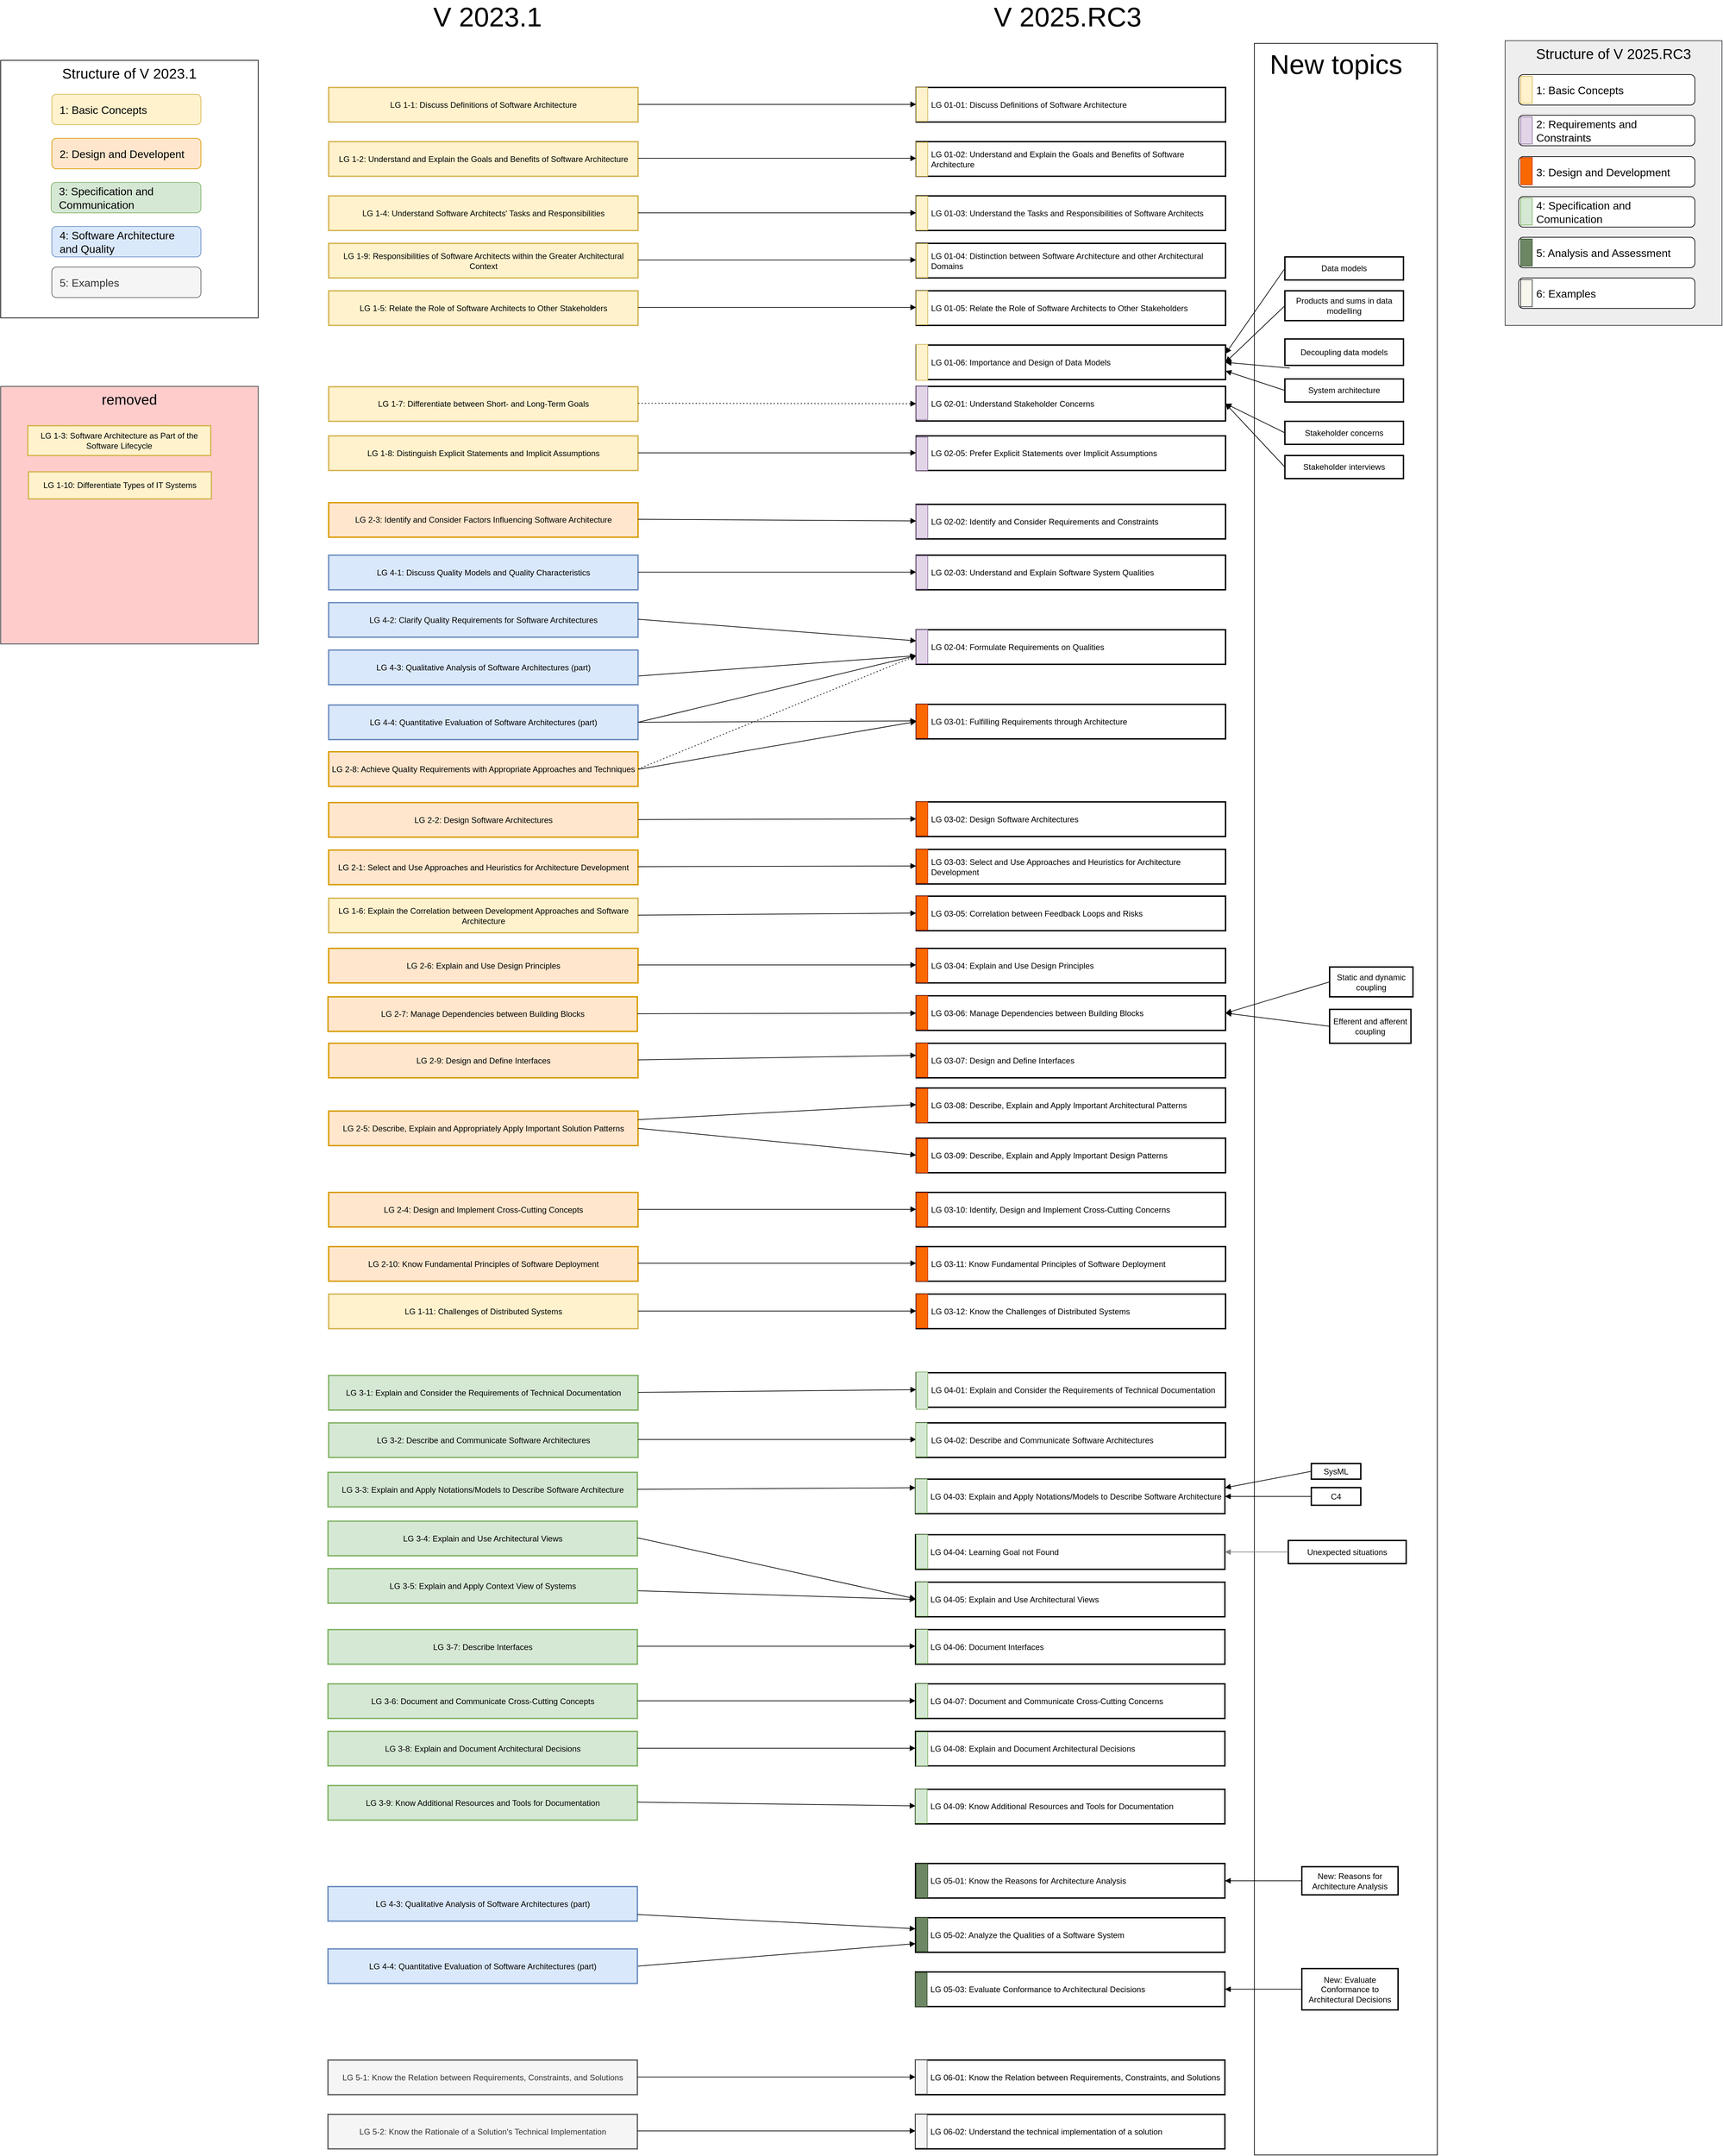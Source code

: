 <mxfile version="24.7.17">
  <diagram name="Seite-1" id="O8GddWhcbF4NDvKM5EmY">
    <mxGraphModel dx="1665" dy="848" grid="1" gridSize="10" guides="1" tooltips="1" connect="1" arrows="1" fold="1" page="1" pageScale="1" pageWidth="827" pageHeight="1169" math="0" shadow="0">
      <root>
        <mxCell id="0" />
        <mxCell id="1" parent="0" />
        <mxCell id="wD6HdIPCGLci8Dcnv06h-11" value="" style="whiteSpace=wrap;html=1;align=center;horizontal=1;verticalAlign=top;fontSize=21;movable=1;resizable=1;rotatable=1;deletable=1;editable=1;locked=0;connectable=1;" parent="1" vertex="1">
          <mxGeometry x="1410" y="95" width="270" height="3115" as="geometry" />
        </mxCell>
        <mxCell id="wD6HdIPCGLci8Dcnv06h-2" value="Structure of V 2023.1" style="whiteSpace=wrap;html=1;aspect=fixed;align=center;horizontal=1;verticalAlign=top;fontSize=21;" parent="1" vertex="1">
          <mxGeometry x="-440" y="120" width="380" height="380" as="geometry" />
        </mxCell>
        <mxCell id="wD6HdIPCGLci8Dcnv06h-1" value="removed" style="whiteSpace=wrap;html=1;aspect=fixed;align=center;horizontal=1;verticalAlign=top;fontSize=21;fillColor=#ffcccc;strokeColor=#36393d;movable=1;resizable=1;rotatable=1;deletable=1;editable=1;locked=0;connectable=1;" parent="1" vertex="1">
          <mxGeometry x="-440" y="601" width="380" height="380" as="geometry" />
        </mxCell>
        <mxCell id="lPej12Bno3lJLsPGT7YB-138" value="LG 1-1: Discuss Definitions of Software Architecture" style="whiteSpace=wrap;strokeWidth=2;fillColor=#fff2cc;strokeColor=#d6b656;" parent="1" vertex="1">
          <mxGeometry x="44" y="160" width="456.5" height="51" as="geometry" />
        </mxCell>
        <mxCell id="lPej12Bno3lJLsPGT7YB-139" value="LG 1-2: Understand and Explain the Goals and Benefits of Software Architecture" style="whiteSpace=wrap;strokeWidth=2;fillColor=#fff2cc;strokeColor=#d6b656;" parent="1" vertex="1">
          <mxGeometry x="44" y="240" width="456.5" height="51" as="geometry" />
        </mxCell>
        <mxCell id="lPej12Bno3lJLsPGT7YB-140" value="LG 1-4: Understand Software Architects&#39; Tasks and Responsibilities" style="whiteSpace=wrap;strokeWidth=2;fillColor=#fff2cc;strokeColor=#d6b656;" parent="1" vertex="1">
          <mxGeometry x="44" y="320" width="456.5" height="51" as="geometry" />
        </mxCell>
        <mxCell id="lPej12Bno3lJLsPGT7YB-141" value="LG 1-5: Relate the Role of Software Architects to Other Stakeholders" style="whiteSpace=wrap;strokeWidth=2;fillColor=#fff2cc;strokeColor=#d6b656;" parent="1" vertex="1">
          <mxGeometry x="44" y="460" width="456.5" height="51" as="geometry" />
        </mxCell>
        <mxCell id="lPej12Bno3lJLsPGT7YB-142" value="LG 1-6: Explain the Correlation between Development Approaches and Software Architecture" style="whiteSpace=wrap;strokeWidth=2;fillColor=#fff2cc;strokeColor=#d6b656;" parent="1" vertex="1">
          <mxGeometry x="44" y="1356" width="456.5" height="51" as="geometry" />
        </mxCell>
        <mxCell id="lPej12Bno3lJLsPGT7YB-143" value="LG 1-7: Differentiate between Short- and Long-Term Goals" style="whiteSpace=wrap;strokeWidth=2;fillColor=#fff2cc;strokeColor=#d6b656;" parent="1" vertex="1">
          <mxGeometry x="44" y="601.5" width="456.5" height="51" as="geometry" />
        </mxCell>
        <mxCell id="lPej12Bno3lJLsPGT7YB-144" value="LG 1-8: Distinguish Explicit Statements and Implicit Assumptions" style="whiteSpace=wrap;strokeWidth=2;fillColor=#fff2cc;strokeColor=#d6b656;" parent="1" vertex="1">
          <mxGeometry x="44" y="674" width="456.5" height="51" as="geometry" />
        </mxCell>
        <mxCell id="lPej12Bno3lJLsPGT7YB-145" value="LG 1-9: Responsibilities of Software Architects within the Greater Architectural Context" style="whiteSpace=wrap;strokeWidth=2;fillColor=#fff2cc;strokeColor=#d6b656;" parent="1" vertex="1">
          <mxGeometry x="44" y="390" width="456.5" height="51" as="geometry" />
        </mxCell>
        <mxCell id="lPej12Bno3lJLsPGT7YB-146" value="LG 1-11: Challenges of Distributed Systems" style="whiteSpace=wrap;strokeWidth=2;fillColor=#fff2cc;strokeColor=#d6b656;" parent="1" vertex="1">
          <mxGeometry x="44" y="1940" width="456.5" height="51" as="geometry" />
        </mxCell>
        <mxCell id="lPej12Bno3lJLsPGT7YB-147" value="LG 2-1: Select and Use Approaches and Heuristics for Architecture Development" style="whiteSpace=wrap;strokeWidth=2;fillColor=#ffe6cc;strokeColor=#d79b00;" parent="1" vertex="1">
          <mxGeometry x="44" y="1285" width="456.5" height="51" as="geometry" />
        </mxCell>
        <mxCell id="lPej12Bno3lJLsPGT7YB-148" value="LG 2-2: Design Software Architectures" style="whiteSpace=wrap;strokeWidth=2;fillColor=#ffe6cc;strokeColor=#d79b00;" parent="1" vertex="1">
          <mxGeometry x="44" y="1215" width="456.5" height="51" as="geometry" />
        </mxCell>
        <mxCell id="lPej12Bno3lJLsPGT7YB-149" value="LG 2-3: Identify and Consider Factors Influencing Software Architecture" style="whiteSpace=wrap;strokeWidth=2;fillColor=#ffe6cc;strokeColor=#d79b00;" parent="1" vertex="1">
          <mxGeometry x="44" y="772.5" width="456.5" height="51" as="geometry" />
        </mxCell>
        <mxCell id="lPej12Bno3lJLsPGT7YB-150" value="LG 2-4: Design and Implement Cross-Cutting Concepts" style="whiteSpace=wrap;strokeWidth=2;fillColor=#ffe6cc;strokeColor=#d79b00;" parent="1" vertex="1">
          <mxGeometry x="44" y="1790" width="456.5" height="51" as="geometry" />
        </mxCell>
        <mxCell id="lPej12Bno3lJLsPGT7YB-151" value="LG 2-5: Describe, Explain and Appropriately Apply Important Solution Patterns" style="whiteSpace=wrap;strokeWidth=2;fillColor=#ffe6cc;strokeColor=#d79b00;" parent="1" vertex="1">
          <mxGeometry x="44" y="1670" width="456.5" height="51" as="geometry" />
        </mxCell>
        <mxCell id="lPej12Bno3lJLsPGT7YB-152" value="LG 2-6: Explain and Use Design Principles" style="whiteSpace=wrap;strokeWidth=2;fillColor=#ffe6cc;strokeColor=#d79b00;" parent="1" vertex="1">
          <mxGeometry x="44" y="1430" width="456.5" height="51" as="geometry" />
        </mxCell>
        <mxCell id="lPej12Bno3lJLsPGT7YB-153" value="LG 2-7: Manage Dependencies between Building Blocks" style="whiteSpace=wrap;strokeWidth=2;fillColor=#ffe6cc;strokeColor=#d79b00;" parent="1" vertex="1">
          <mxGeometry x="43" y="1501.5" width="456.5" height="51" as="geometry" />
        </mxCell>
        <mxCell id="lPej12Bno3lJLsPGT7YB-154" value="LG 2-9: Design and Define Interfaces" style="whiteSpace=wrap;strokeWidth=2;fillColor=#ffe6cc;strokeColor=#d79b00;" parent="1" vertex="1">
          <mxGeometry x="44" y="1570" width="456.5" height="51" as="geometry" />
        </mxCell>
        <mxCell id="lPej12Bno3lJLsPGT7YB-155" value="LG 2-10: Know Fundamental Principles of Software Deployment" style="whiteSpace=wrap;strokeWidth=2;fillColor=#ffe6cc;strokeColor=#d79b00;" parent="1" vertex="1">
          <mxGeometry x="44" y="1870" width="456.5" height="51" as="geometry" />
        </mxCell>
        <mxCell id="lPej12Bno3lJLsPGT7YB-156" value="LG 3-1: Explain and Consider the Requirements of Technical Documentation" style="whiteSpace=wrap;strokeWidth=2;fillColor=#d5e8d4;strokeColor=#82b366;" parent="1" vertex="1">
          <mxGeometry x="44" y="2060" width="456.5" height="51" as="geometry" />
        </mxCell>
        <mxCell id="lPej12Bno3lJLsPGT7YB-157" value="LG 3-2: Describe and Communicate Software Architectures" style="whiteSpace=wrap;strokeWidth=2;fillColor=#d5e8d4;strokeColor=#82b366;" parent="1" vertex="1">
          <mxGeometry x="44" y="2130" width="456.5" height="51" as="geometry" />
        </mxCell>
        <mxCell id="lPej12Bno3lJLsPGT7YB-158" value="LG 3-3: Explain and Apply Notations/Models to Describe Software Architecture" style="whiteSpace=wrap;strokeWidth=2;fillColor=#d5e8d4;strokeColor=#82b366;" parent="1" vertex="1">
          <mxGeometry x="43" y="2203" width="456.5" height="51" as="geometry" />
        </mxCell>
        <mxCell id="lPej12Bno3lJLsPGT7YB-159" value="LG 3-4: Explain and Use Architectural Views" style="whiteSpace=wrap;strokeWidth=2;fillColor=#d5e8d4;strokeColor=#82b366;" parent="1" vertex="1">
          <mxGeometry x="43" y="2275" width="456.5" height="51" as="geometry" />
        </mxCell>
        <mxCell id="lPej12Bno3lJLsPGT7YB-160" value="LG 3-6: Document and Communicate Cross-Cutting Concepts" style="whiteSpace=wrap;strokeWidth=2;fillColor=#d5e8d4;strokeColor=#82b366;" parent="1" vertex="1">
          <mxGeometry x="43" y="2515" width="456.5" height="51" as="geometry" />
        </mxCell>
        <mxCell id="lPej12Bno3lJLsPGT7YB-161" value="LG 3-7: Describe Interfaces" style="whiteSpace=wrap;strokeWidth=2;fillColor=#d5e8d4;strokeColor=#82b366;" parent="1" vertex="1">
          <mxGeometry x="43" y="2435" width="456.5" height="51" as="geometry" />
        </mxCell>
        <mxCell id="lPej12Bno3lJLsPGT7YB-162" value="LG 3-8: Explain and Document Architectural Decisions" style="whiteSpace=wrap;strokeWidth=2;fillColor=#d5e8d4;strokeColor=#82b366;" parent="1" vertex="1">
          <mxGeometry x="43" y="2585" width="456.5" height="51" as="geometry" />
        </mxCell>
        <mxCell id="lPej12Bno3lJLsPGT7YB-163" value="LG 3-9: Know Additional Resources and Tools for Documentation" style="whiteSpace=wrap;strokeWidth=2;fillColor=#d5e8d4;strokeColor=#82b366;" parent="1" vertex="1">
          <mxGeometry x="43" y="2665" width="456.5" height="51" as="geometry" />
        </mxCell>
        <mxCell id="lPej12Bno3lJLsPGT7YB-164" value="LG 4-1: Discuss Quality Models and Quality Characteristics" style="whiteSpace=wrap;strokeWidth=2;fillColor=#dae8fc;strokeColor=#6c8ebf;" parent="1" vertex="1">
          <mxGeometry x="44" y="850" width="456.5" height="51" as="geometry" />
        </mxCell>
        <mxCell id="lPej12Bno3lJLsPGT7YB-165" value="LG 4-2: Clarify Quality Requirements for Software Architectures" style="whiteSpace=wrap;strokeWidth=2;fillColor=#dae8fc;strokeColor=#6c8ebf;" parent="1" vertex="1">
          <mxGeometry x="44" y="920" width="456.5" height="51" as="geometry" />
        </mxCell>
        <mxCell id="lPej12Bno3lJLsPGT7YB-166" value="LG 4-3: Qualitative Analysis of Software Architectures (part)" style="whiteSpace=wrap;strokeWidth=2;fillColor=#dae8fc;strokeColor=#6c8ebf;" parent="1" vertex="1">
          <mxGeometry x="43" y="2814" width="456.5" height="51" as="geometry" />
        </mxCell>
        <mxCell id="lPej12Bno3lJLsPGT7YB-167" value="LG 4-4: Quantitative Evaluation of Software Architectures (part)" style="whiteSpace=wrap;strokeWidth=2;fillColor=#dae8fc;strokeColor=#6c8ebf;" parent="1" vertex="1">
          <mxGeometry x="44" y="1071" width="456.5" height="51" as="geometry" />
        </mxCell>
        <mxCell id="lPej12Bno3lJLsPGT7YB-168" value="LG 5-1: Know the Relation between Requirements, Constraints, and Solutions" style="whiteSpace=wrap;strokeWidth=2;fillColor=#f5f5f5;fontColor=#333333;strokeColor=#666666;" parent="1" vertex="1">
          <mxGeometry x="43" y="3070" width="456.5" height="51" as="geometry" />
        </mxCell>
        <mxCell id="lPej12Bno3lJLsPGT7YB-169" value="LG 5-2: Know the Rationale of a Solution&#39;s Technical Implementation" style="whiteSpace=wrap;strokeWidth=2;fillColor=#f5f5f5;fontColor=#333333;strokeColor=#666666;" parent="1" vertex="1">
          <mxGeometry x="43" y="3150" width="456.5" height="51" as="geometry" />
        </mxCell>
        <mxCell id="lPej12Bno3lJLsPGT7YB-170" value="LG 01-01: Discuss Definitions of Software Architecture" style="whiteSpace=wrap;strokeWidth=2;align=left;spacingLeft=20;" parent="1" vertex="1">
          <mxGeometry x="911" y="160" width="456.5" height="51" as="geometry" />
        </mxCell>
        <mxCell id="lPej12Bno3lJLsPGT7YB-171" value="LG 01-02: Understand and Explain the Goals and Benefits of Software Architecture" style="whiteSpace=wrap;strokeWidth=2;align=left;spacingLeft=20;" parent="1" vertex="1">
          <mxGeometry x="911" y="240" width="456.5" height="51" as="geometry" />
        </mxCell>
        <mxCell id="lPej12Bno3lJLsPGT7YB-172" value="LG 01-03: Understand the Tasks and Responsibilities of Software Architects" style="whiteSpace=wrap;strokeWidth=2;align=left;spacingLeft=20;" parent="1" vertex="1">
          <mxGeometry x="911" y="320" width="456.5" height="51" as="geometry" />
        </mxCell>
        <mxCell id="lPej12Bno3lJLsPGT7YB-173" value="LG 01-04: Distinction between Software Architecture and other Architectural Domains" style="whiteSpace=wrap;strokeWidth=2;align=left;spacingLeft=20;" parent="1" vertex="1">
          <mxGeometry x="911" y="390" width="456.5" height="51" as="geometry" />
        </mxCell>
        <mxCell id="lPej12Bno3lJLsPGT7YB-174" value="LG 01-05: Relate the Role of Software Architects to Other Stakeholders" style="whiteSpace=wrap;strokeWidth=2;align=left;spacingLeft=20;" parent="1" vertex="1">
          <mxGeometry x="911" y="460" width="456.5" height="51" as="geometry" />
        </mxCell>
        <mxCell id="lPej12Bno3lJLsPGT7YB-175" value="LG 01-06: Importance and Design of Data Models" style="whiteSpace=wrap;strokeWidth=2;align=left;spacingLeft=20;" parent="1" vertex="1">
          <mxGeometry x="911" y="540" width="456.5" height="51" as="geometry" />
        </mxCell>
        <mxCell id="lPej12Bno3lJLsPGT7YB-176" value="LG 02-01: Understand Stakeholder Concerns" style="whiteSpace=wrap;strokeWidth=2;align=left;spacingLeft=20;" parent="1" vertex="1">
          <mxGeometry x="911" y="601" width="456.5" height="51" as="geometry" />
        </mxCell>
        <mxCell id="lPej12Bno3lJLsPGT7YB-177" value="LG 02-02: Identify and Consider Requirements and Constraints" style="whiteSpace=wrap;strokeWidth=2;align=left;spacingLeft=20;" parent="1" vertex="1">
          <mxGeometry x="911" y="775" width="456.5" height="51" as="geometry" />
        </mxCell>
        <mxCell id="lPej12Bno3lJLsPGT7YB-178" value="LG 02-03: Understand and Explain Software System Qualities" style="whiteSpace=wrap;strokeWidth=2;align=left;spacingLeft=20;" parent="1" vertex="1">
          <mxGeometry x="911" y="850" width="456.5" height="51" as="geometry" />
        </mxCell>
        <mxCell id="lPej12Bno3lJLsPGT7YB-179" value="LG 02-04: Formulate Requirements on Qualities" style="whiteSpace=wrap;strokeWidth=2;align=left;spacingLeft=20;" parent="1" vertex="1">
          <mxGeometry x="911" y="960" width="456.5" height="51" as="geometry" />
        </mxCell>
        <mxCell id="lPej12Bno3lJLsPGT7YB-180" value="LG 02-05: Prefer Explicit Statements over Implicit Assumptions" style="whiteSpace=wrap;strokeWidth=2;align=left;spacingLeft=20;" parent="1" vertex="1">
          <mxGeometry x="911" y="674" width="456.5" height="51" as="geometry" />
        </mxCell>
        <mxCell id="lPej12Bno3lJLsPGT7YB-181" value="LG 03-01: Fulfilling Requirements through Architecture" style="whiteSpace=wrap;strokeWidth=2;align=left;spacingLeft=20;" parent="1" vertex="1">
          <mxGeometry x="911" y="1070" width="456.5" height="51" as="geometry" />
        </mxCell>
        <mxCell id="lPej12Bno3lJLsPGT7YB-182" value="LG 03-02: Design Software Architectures" style="whiteSpace=wrap;strokeWidth=2;align=left;spacingLeft=20;" parent="1" vertex="1">
          <mxGeometry x="911" y="1214" width="456.5" height="51" as="geometry" />
        </mxCell>
        <mxCell id="lPej12Bno3lJLsPGT7YB-183" value="LG 03-03: Select and Use Approaches and Heuristics for Architecture Development" style="whiteSpace=wrap;strokeWidth=2;align=left;spacingLeft=20;" parent="1" vertex="1">
          <mxGeometry x="911" y="1284" width="456.5" height="51" as="geometry" />
        </mxCell>
        <mxCell id="lPej12Bno3lJLsPGT7YB-184" value="LG 03-04: Explain and Use Design Principles" style="whiteSpace=wrap;strokeWidth=2;align=left;spacingLeft=20;" parent="1" vertex="1">
          <mxGeometry x="911" y="1430" width="456.5" height="51" as="geometry" />
        </mxCell>
        <mxCell id="lPej12Bno3lJLsPGT7YB-185" value="LG 03-05: Correlation between Feedback Loops and Risks" style="whiteSpace=wrap;strokeWidth=2;align=left;spacingLeft=20;" parent="1" vertex="1">
          <mxGeometry x="911" y="1353" width="456.5" height="51" as="geometry" />
        </mxCell>
        <mxCell id="lPej12Bno3lJLsPGT7YB-186" value="LG 03-06: Manage Dependencies between Building Blocks" style="whiteSpace=wrap;strokeWidth=2;align=left;spacingLeft=20;" parent="1" vertex="1">
          <mxGeometry x="911" y="1500" width="456.5" height="51" as="geometry" />
        </mxCell>
        <mxCell id="lPej12Bno3lJLsPGT7YB-187" value="LG 03-07: Design and Define Interfaces" style="whiteSpace=wrap;strokeWidth=2;align=left;spacingLeft=20;" parent="1" vertex="1">
          <mxGeometry x="911" y="1570" width="456.5" height="51" as="geometry" />
        </mxCell>
        <mxCell id="lPej12Bno3lJLsPGT7YB-188" value="LG 03-08: Describe, Explain and Apply Important Architectural Patterns" style="whiteSpace=wrap;strokeWidth=2;align=left;spacingLeft=20;" parent="1" vertex="1">
          <mxGeometry x="911" y="1636" width="456.5" height="51" as="geometry" />
        </mxCell>
        <mxCell id="lPej12Bno3lJLsPGT7YB-189" value="LG 03-09: Describe, Explain and Apply Important Design Patterns" style="whiteSpace=wrap;strokeWidth=2;align=left;spacingLeft=20;" parent="1" vertex="1">
          <mxGeometry x="911" y="1710" width="456.5" height="51" as="geometry" />
        </mxCell>
        <mxCell id="lPej12Bno3lJLsPGT7YB-190" value="LG 03-10: Identify, Design and Implement Cross-Cutting Concerns" style="whiteSpace=wrap;strokeWidth=2;align=left;spacingLeft=20;" parent="1" vertex="1">
          <mxGeometry x="911" y="1790" width="456.5" height="51" as="geometry" />
        </mxCell>
        <mxCell id="lPej12Bno3lJLsPGT7YB-191" value="LG 03-11: Know Fundamental Principles of Software Deployment" style="whiteSpace=wrap;strokeWidth=2;align=left;spacingLeft=20;" parent="1" vertex="1">
          <mxGeometry x="911" y="1870" width="456.5" height="51" as="geometry" />
        </mxCell>
        <mxCell id="lPej12Bno3lJLsPGT7YB-192" value="LG 03-12: Know the Challenges of Distributed Systems" style="whiteSpace=wrap;strokeWidth=2;align=left;spacingLeft=20;" parent="1" vertex="1">
          <mxGeometry x="911" y="1940" width="456.5" height="51" as="geometry" />
        </mxCell>
        <mxCell id="lPej12Bno3lJLsPGT7YB-193" value="LG 04-01: Explain and Consider the Requirements of Technical Documentation" style="whiteSpace=wrap;strokeWidth=2;align=left;spacingLeft=20;" parent="1" vertex="1">
          <mxGeometry x="911" y="2056" width="456.5" height="51" as="geometry" />
        </mxCell>
        <mxCell id="lPej12Bno3lJLsPGT7YB-194" value="LG 04-02: Describe and Communicate Software Architectures" style="whiteSpace=wrap;strokeWidth=2;align=left;spacingLeft=20;" parent="1" vertex="1">
          <mxGeometry x="911" y="2130" width="456.5" height="51" as="geometry" />
        </mxCell>
        <mxCell id="lPej12Bno3lJLsPGT7YB-195" value="LG 04-03: Explain and Apply Notations/Models to Describe Software Architecture" style="whiteSpace=wrap;strokeWidth=2;align=left;spacingLeft=20;" parent="1" vertex="1">
          <mxGeometry x="910" y="2213" width="456.5" height="51" as="geometry" />
        </mxCell>
        <mxCell id="lPej12Bno3lJLsPGT7YB-196" value="LG 04-04: Learning Goal not Found" style="whiteSpace=wrap;strokeWidth=2;align=left;spacingLeft=20;" parent="1" vertex="1">
          <mxGeometry x="910" y="2295" width="456.5" height="51" as="geometry" />
        </mxCell>
        <mxCell id="lPej12Bno3lJLsPGT7YB-197" value="LG 04-05: Explain and Use Architectural Views" style="whiteSpace=wrap;strokeWidth=2;align=left;spacingLeft=20;" parent="1" vertex="1">
          <mxGeometry x="910" y="2365" width="456.5" height="51" as="geometry" />
        </mxCell>
        <mxCell id="lPej12Bno3lJLsPGT7YB-198" value="LG 04-06: Document Interfaces" style="whiteSpace=wrap;strokeWidth=2;align=left;spacingLeft=20;" parent="1" vertex="1">
          <mxGeometry x="910" y="2435" width="456.5" height="51" as="geometry" />
        </mxCell>
        <mxCell id="lPej12Bno3lJLsPGT7YB-199" value="LG 04-07: Document and Communicate Cross-Cutting Concerns" style="whiteSpace=wrap;strokeWidth=2;align=left;spacingLeft=20;" parent="1" vertex="1">
          <mxGeometry x="910" y="2515" width="456.5" height="51" as="geometry" />
        </mxCell>
        <mxCell id="lPej12Bno3lJLsPGT7YB-200" value="LG 04-08: Explain and Document Architectural Decisions" style="whiteSpace=wrap;strokeWidth=2;align=left;spacingLeft=20;" parent="1" vertex="1">
          <mxGeometry x="910" y="2585" width="456.5" height="51" as="geometry" />
        </mxCell>
        <mxCell id="lPej12Bno3lJLsPGT7YB-201" value="LG 04-09: Know Additional Resources and Tools for Documentation" style="whiteSpace=wrap;strokeWidth=2;align=left;spacingLeft=20;" parent="1" vertex="1">
          <mxGeometry x="910" y="2670.5" width="456.5" height="51" as="geometry" />
        </mxCell>
        <mxCell id="lPej12Bno3lJLsPGT7YB-203" value="LG 05-02: Analyze the Qualities of a Software System" style="whiteSpace=wrap;strokeWidth=2;align=left;spacingLeft=20;" parent="1" vertex="1">
          <mxGeometry x="910" y="2860" width="456.5" height="51" as="geometry" />
        </mxCell>
        <mxCell id="lPej12Bno3lJLsPGT7YB-205" value="LG 06-01: Know the Relation between Requirements, Constraints, and Solutions" style="whiteSpace=wrap;strokeWidth=2;align=left;spacingLeft=20;" parent="1" vertex="1">
          <mxGeometry x="910" y="3070" width="456.5" height="51" as="geometry" />
        </mxCell>
        <mxCell id="lPej12Bno3lJLsPGT7YB-206" value="LG 06-02: Understand the technical implementation of a solution" style="whiteSpace=wrap;strokeWidth=2;align=left;spacingLeft=20;" parent="1" vertex="1">
          <mxGeometry x="910" y="3150" width="456.5" height="51" as="geometry" />
        </mxCell>
        <mxCell id="lPej12Bno3lJLsPGT7YB-207" value="Data models" style="whiteSpace=wrap;strokeWidth=2;" parent="1" vertex="1">
          <mxGeometry x="1455" y="410" width="175" height="34" as="geometry" />
        </mxCell>
        <mxCell id="lPej12Bno3lJLsPGT7YB-208" value="Products and sums in data modelling" style="whiteSpace=wrap;strokeWidth=2;" parent="1" vertex="1">
          <mxGeometry x="1455" y="460" width="175" height="44" as="geometry" />
        </mxCell>
        <mxCell id="lPej12Bno3lJLsPGT7YB-209" value="Decoupling data models" style="whiteSpace=wrap;strokeWidth=2;" parent="1" vertex="1">
          <mxGeometry x="1455" y="531" width="175" height="39" as="geometry" />
        </mxCell>
        <mxCell id="lPej12Bno3lJLsPGT7YB-210" value="System architecture" style="whiteSpace=wrap;strokeWidth=2;" parent="1" vertex="1">
          <mxGeometry x="1455" y="590" width="175" height="34" as="geometry" />
        </mxCell>
        <mxCell id="lPej12Bno3lJLsPGT7YB-211" value="Stakeholder concerns" style="whiteSpace=wrap;strokeWidth=2;" parent="1" vertex="1">
          <mxGeometry x="1455" y="652.5" width="175" height="34" as="geometry" />
        </mxCell>
        <mxCell id="lPej12Bno3lJLsPGT7YB-212" value="Stakeholder interviews" style="whiteSpace=wrap;strokeWidth=2;" parent="1" vertex="1">
          <mxGeometry x="1455" y="703" width="175" height="34" as="geometry" />
        </mxCell>
        <mxCell id="lPej12Bno3lJLsPGT7YB-213" value="Static and dynamic coupling" style="whiteSpace=wrap;strokeWidth=2;" parent="1" vertex="1">
          <mxGeometry x="1521" y="1457.5" width="123" height="44" as="geometry" />
        </mxCell>
        <mxCell id="lPej12Bno3lJLsPGT7YB-214" value="Efferent and afferent coupling" style="whiteSpace=wrap;strokeWidth=2;" parent="1" vertex="1">
          <mxGeometry x="1521" y="1520" width="120" height="50" as="geometry" />
        </mxCell>
        <mxCell id="lPej12Bno3lJLsPGT7YB-216" value="SysML" style="whiteSpace=wrap;strokeWidth=2;" parent="1" vertex="1">
          <mxGeometry x="1494" y="2190" width="73" height="23" as="geometry" />
        </mxCell>
        <mxCell id="lPej12Bno3lJLsPGT7YB-217" value="C4" style="whiteSpace=wrap;strokeWidth=2;" parent="1" vertex="1">
          <mxGeometry x="1494" y="2225.5" width="73" height="26" as="geometry" />
        </mxCell>
        <mxCell id="lPej12Bno3lJLsPGT7YB-218" value="Unexpected situations" style="whiteSpace=wrap;strokeWidth=2;" parent="1" vertex="1">
          <mxGeometry x="1460" y="2303.5" width="174" height="34" as="geometry" />
        </mxCell>
        <mxCell id="lPej12Bno3lJLsPGT7YB-221" value="LG 1-3: Software Architecture as Part of the Software Lifecycle" style="whiteSpace=wrap;strokeWidth=2;fillColor=#fff2cc;strokeColor=#d6b656;" parent="1" vertex="1">
          <mxGeometry x="-400" y="659" width="270" height="44" as="geometry" />
        </mxCell>
        <mxCell id="lPej12Bno3lJLsPGT7YB-225" value="" style="curved=1;startArrow=none;endArrow=block;exitX=1;exitY=0.49;entryX=0;entryY=0.49;rounded=0;" parent="1" source="lPej12Bno3lJLsPGT7YB-138" target="lPej12Bno3lJLsPGT7YB-170" edge="1">
          <mxGeometry relative="1" as="geometry">
            <Array as="points" />
          </mxGeometry>
        </mxCell>
        <mxCell id="lPej12Bno3lJLsPGT7YB-226" value="" style="curved=1;startArrow=none;endArrow=block;exitX=1;exitY=0.48;entryX=0;entryY=0.48;rounded=0;" parent="1" source="lPej12Bno3lJLsPGT7YB-139" target="lPej12Bno3lJLsPGT7YB-171" edge="1">
          <mxGeometry relative="1" as="geometry">
            <Array as="points" />
          </mxGeometry>
        </mxCell>
        <mxCell id="lPej12Bno3lJLsPGT7YB-227" value="" style="curved=1;startArrow=none;endArrow=block;exitX=1;exitY=0.49;entryX=0;entryY=0.49;rounded=0;" parent="1" source="lPej12Bno3lJLsPGT7YB-140" target="lPej12Bno3lJLsPGT7YB-172" edge="1">
          <mxGeometry relative="1" as="geometry">
            <Array as="points" />
          </mxGeometry>
        </mxCell>
        <mxCell id="lPej12Bno3lJLsPGT7YB-228" value="" style="curved=1;startArrow=none;endArrow=block;exitX=1;exitY=0.48;entryX=0;entryY=0.48;rounded=0;" parent="1" source="lPej12Bno3lJLsPGT7YB-145" target="lPej12Bno3lJLsPGT7YB-173" edge="1">
          <mxGeometry relative="1" as="geometry">
            <Array as="points" />
          </mxGeometry>
        </mxCell>
        <mxCell id="lPej12Bno3lJLsPGT7YB-229" value="" style="curved=1;startArrow=none;endArrow=block;exitX=1;exitY=0.48;entryX=0;entryY=0.48;rounded=0;" parent="1" source="lPej12Bno3lJLsPGT7YB-141" target="lPej12Bno3lJLsPGT7YB-174" edge="1">
          <mxGeometry relative="1" as="geometry">
            <Array as="points" />
          </mxGeometry>
        </mxCell>
        <mxCell id="lPej12Bno3lJLsPGT7YB-230" value="" style="startArrow=none;endArrow=block;exitX=0;exitY=0.5;entryX=1;entryY=0.25;rounded=0;exitDx=0;exitDy=0;entryDx=0;entryDy=0;" parent="1" source="lPej12Bno3lJLsPGT7YB-207" target="lPej12Bno3lJLsPGT7YB-175" edge="1">
          <mxGeometry relative="1" as="geometry" />
        </mxCell>
        <mxCell id="lPej12Bno3lJLsPGT7YB-231" value="" style="startArrow=none;endArrow=block;exitX=0;exitY=0.5;rounded=0;exitDx=0;exitDy=0;entryX=1;entryY=0.5;entryDx=0;entryDy=0;" parent="1" source="lPej12Bno3lJLsPGT7YB-208" target="lPej12Bno3lJLsPGT7YB-175" edge="1">
          <mxGeometry relative="1" as="geometry">
            <mxPoint x="1372" y="574" as="targetPoint" />
          </mxGeometry>
        </mxCell>
        <mxCell id="lPej12Bno3lJLsPGT7YB-232" value="" style="startArrow=none;endArrow=block;rounded=0;entryX=1;entryY=0.5;entryDx=0;entryDy=0;" parent="1" target="lPej12Bno3lJLsPGT7YB-175" edge="1">
          <mxGeometry relative="1" as="geometry">
            <mxPoint x="1462" y="574" as="sourcePoint" />
            <mxPoint x="1372" y="579" as="targetPoint" />
          </mxGeometry>
        </mxCell>
        <mxCell id="lPej12Bno3lJLsPGT7YB-233" value="" style="startArrow=none;endArrow=block;exitX=0;exitY=0.5;entryX=1;entryY=0.75;rounded=0;entryDx=0;entryDy=0;exitDx=0;exitDy=0;" parent="1" source="lPej12Bno3lJLsPGT7YB-210" target="lPej12Bno3lJLsPGT7YB-175" edge="1">
          <mxGeometry relative="1" as="geometry" />
        </mxCell>
        <mxCell id="lPej12Bno3lJLsPGT7YB-234" value="" style="startArrow=none;endArrow=block;entryX=1;entryY=0.5;rounded=0;entryDx=0;entryDy=0;exitX=0;exitY=0.5;exitDx=0;exitDy=0;" parent="1" source="lPej12Bno3lJLsPGT7YB-211" target="lPej12Bno3lJLsPGT7YB-176" edge="1">
          <mxGeometry relative="1" as="geometry">
            <mxPoint x="1450" y="724" as="sourcePoint" />
          </mxGeometry>
        </mxCell>
        <mxCell id="lPej12Bno3lJLsPGT7YB-235" value="" style="curved=1;startArrow=none;endArrow=block;exitX=0;exitY=0.5;entryX=1;entryY=0.5;rounded=0;entryDx=0;entryDy=0;exitDx=0;exitDy=0;" parent="1" source="lPej12Bno3lJLsPGT7YB-212" target="lPej12Bno3lJLsPGT7YB-176" edge="1">
          <mxGeometry relative="1" as="geometry">
            <Array as="points" />
          </mxGeometry>
        </mxCell>
        <mxCell id="lPej12Bno3lJLsPGT7YB-236" value="" style="dashed=1;dashPattern=2 3;startArrow=none;endArrow=block;exitX=1;exitY=0.48;entryX=0;entryY=0.5;rounded=0;entryDx=0;entryDy=0;" parent="1" source="lPej12Bno3lJLsPGT7YB-143" target="lPej12Bno3lJLsPGT7YB-176" edge="1">
          <mxGeometry relative="1" as="geometry" />
        </mxCell>
        <mxCell id="lPej12Bno3lJLsPGT7YB-237" value="" style="curved=1;startArrow=none;endArrow=block;exitX=1;exitY=0.48;entryX=0;entryY=0.48;rounded=0;" parent="1" source="lPej12Bno3lJLsPGT7YB-149" target="lPej12Bno3lJLsPGT7YB-177" edge="1">
          <mxGeometry relative="1" as="geometry">
            <Array as="points" />
          </mxGeometry>
        </mxCell>
        <mxCell id="lPej12Bno3lJLsPGT7YB-238" value="" style="curved=1;startArrow=none;endArrow=block;exitX=1;exitY=0.49;entryX=0;entryY=0.49;rounded=0;" parent="1" source="lPej12Bno3lJLsPGT7YB-164" target="lPej12Bno3lJLsPGT7YB-178" edge="1">
          <mxGeometry relative="1" as="geometry">
            <Array as="points" />
          </mxGeometry>
        </mxCell>
        <mxCell id="lPej12Bno3lJLsPGT7YB-239" value="" style="startArrow=none;endArrow=block;exitX=1;exitY=0.48;entryX=0;entryY=0.32;rounded=0;strokeWidth=1;" parent="1" source="lPej12Bno3lJLsPGT7YB-165" target="lPej12Bno3lJLsPGT7YB-179" edge="1">
          <mxGeometry relative="1" as="geometry" />
        </mxCell>
        <mxCell id="lPej12Bno3lJLsPGT7YB-240" value="" style="startArrow=none;endArrow=block;exitX=1;exitY=0.75;entryX=0;entryY=0.75;rounded=0;exitDx=0;exitDy=0;entryDx=0;entryDy=0;" parent="1" source="kNLLdn3Lz1MCtUCLmeeq-8" target="lPej12Bno3lJLsPGT7YB-179" edge="1">
          <mxGeometry relative="1" as="geometry" />
        </mxCell>
        <mxCell id="lPej12Bno3lJLsPGT7YB-241" value="" style="startArrow=none;endArrow=block;exitX=1;exitY=0.5;entryX=0;entryY=0.75;rounded=0;strokeWidth=1;exitDx=0;exitDy=0;entryDx=0;entryDy=0;" parent="1" source="lPej12Bno3lJLsPGT7YB-167" target="lPej12Bno3lJLsPGT7YB-179" edge="1">
          <mxGeometry relative="1" as="geometry" />
        </mxCell>
        <mxCell id="lPej12Bno3lJLsPGT7YB-242" value="" style="curved=1;startArrow=none;endArrow=block;exitX=1;exitY=0.49;entryX=0;entryY=0.49;rounded=0;" parent="1" source="lPej12Bno3lJLsPGT7YB-144" target="lPej12Bno3lJLsPGT7YB-180" edge="1">
          <mxGeometry relative="1" as="geometry">
            <Array as="points" />
          </mxGeometry>
        </mxCell>
        <mxCell id="lPej12Bno3lJLsPGT7YB-243" value="" style="startArrow=none;endArrow=block;exitX=1;exitY=0.5;entryX=0;entryY=0.48;rounded=0;strokeWidth=1;exitDx=0;exitDy=0;" parent="1" source="lPej12Bno3lJLsPGT7YB-167" target="lPej12Bno3lJLsPGT7YB-181" edge="1">
          <mxGeometry relative="1" as="geometry" />
        </mxCell>
        <mxCell id="lPej12Bno3lJLsPGT7YB-244" value="" style="curved=1;startArrow=none;endArrow=block;exitX=1;exitY=0.49;entryX=0;entryY=0.49;rounded=0;" parent="1" source="lPej12Bno3lJLsPGT7YB-148" target="lPej12Bno3lJLsPGT7YB-182" edge="1">
          <mxGeometry relative="1" as="geometry">
            <Array as="points" />
          </mxGeometry>
        </mxCell>
        <mxCell id="lPej12Bno3lJLsPGT7YB-245" value="" style="curved=1;startArrow=none;endArrow=block;exitX=1;exitY=0.48;entryX=0;entryY=0.48;rounded=0;" parent="1" source="lPej12Bno3lJLsPGT7YB-147" target="lPej12Bno3lJLsPGT7YB-183" edge="1">
          <mxGeometry relative="1" as="geometry">
            <Array as="points" />
          </mxGeometry>
        </mxCell>
        <mxCell id="lPej12Bno3lJLsPGT7YB-246" value="" style="curved=1;startArrow=none;endArrow=block;exitX=1;exitY=0.48;entryX=0;entryY=0.48;rounded=0;" parent="1" source="lPej12Bno3lJLsPGT7YB-152" target="lPej12Bno3lJLsPGT7YB-184" edge="1">
          <mxGeometry relative="1" as="geometry">
            <Array as="points" />
          </mxGeometry>
        </mxCell>
        <mxCell id="lPej12Bno3lJLsPGT7YB-247" value="" style="curved=1;startArrow=none;endArrow=block;exitX=1;exitY=0.49;entryX=0;entryY=0.49;rounded=0;" parent="1" source="lPej12Bno3lJLsPGT7YB-142" target="lPej12Bno3lJLsPGT7YB-185" edge="1">
          <mxGeometry relative="1" as="geometry">
            <Array as="points" />
          </mxGeometry>
        </mxCell>
        <mxCell id="lPej12Bno3lJLsPGT7YB-248" value="" style="startArrow=none;endArrow=block;exitX=1;exitY=0.49;entryX=0;entryY=0.5;rounded=0;entryDx=0;entryDy=0;" parent="1" source="lPej12Bno3lJLsPGT7YB-153" target="lPej12Bno3lJLsPGT7YB-186" edge="1">
          <mxGeometry relative="1" as="geometry" />
        </mxCell>
        <mxCell id="lPej12Bno3lJLsPGT7YB-249" value="" style="curved=1;startArrow=none;endArrow=block;exitX=0;exitY=0.5;entryX=1;entryY=0.5;rounded=0;entryDx=0;entryDy=0;exitDx=0;exitDy=0;" parent="1" source="lPej12Bno3lJLsPGT7YB-213" target="lPej12Bno3lJLsPGT7YB-186" edge="1">
          <mxGeometry relative="1" as="geometry">
            <Array as="points" />
          </mxGeometry>
        </mxCell>
        <mxCell id="lPej12Bno3lJLsPGT7YB-250" value="" style="startArrow=none;endArrow=block;exitX=0;exitY=0.5;entryX=1;entryY=0.5;rounded=0;exitDx=0;exitDy=0;entryDx=0;entryDy=0;" parent="1" source="lPej12Bno3lJLsPGT7YB-214" target="lPej12Bno3lJLsPGT7YB-186" edge="1">
          <mxGeometry relative="1" as="geometry" />
        </mxCell>
        <mxCell id="lPej12Bno3lJLsPGT7YB-251" value="" style="startArrow=none;endArrow=block;exitX=1;exitY=0.48;entryX=0;entryY=0.35;rounded=0;" parent="1" source="lPej12Bno3lJLsPGT7YB-154" target="lPej12Bno3lJLsPGT7YB-187" edge="1">
          <mxGeometry relative="1" as="geometry" />
        </mxCell>
        <mxCell id="lPej12Bno3lJLsPGT7YB-253" value="" style="startArrow=none;endArrow=block;exitX=1;exitY=0.25;entryX=0;entryY=0.48;rounded=0;" parent="1" source="lPej12Bno3lJLsPGT7YB-151" target="lPej12Bno3lJLsPGT7YB-188" edge="1">
          <mxGeometry relative="1" as="geometry" />
        </mxCell>
        <mxCell id="lPej12Bno3lJLsPGT7YB-254" value="" style="startArrow=none;endArrow=block;exitX=1;exitY=0.5;entryX=0;entryY=0.49;rounded=0;exitDx=0;exitDy=0;" parent="1" source="lPej12Bno3lJLsPGT7YB-151" target="lPej12Bno3lJLsPGT7YB-189" edge="1">
          <mxGeometry relative="1" as="geometry" />
        </mxCell>
        <mxCell id="lPej12Bno3lJLsPGT7YB-255" value="" style="curved=1;startArrow=none;endArrow=block;exitX=1;exitY=0.49;entryX=0;entryY=0.49;rounded=0;" parent="1" source="lPej12Bno3lJLsPGT7YB-150" target="lPej12Bno3lJLsPGT7YB-190" edge="1">
          <mxGeometry relative="1" as="geometry">
            <Array as="points" />
          </mxGeometry>
        </mxCell>
        <mxCell id="lPej12Bno3lJLsPGT7YB-256" value="" style="curved=1;startArrow=none;endArrow=block;exitX=1;exitY=0.48;entryX=0;entryY=0.48;rounded=0;" parent="1" source="lPej12Bno3lJLsPGT7YB-155" target="lPej12Bno3lJLsPGT7YB-191" edge="1">
          <mxGeometry relative="1" as="geometry">
            <Array as="points" />
          </mxGeometry>
        </mxCell>
        <mxCell id="lPej12Bno3lJLsPGT7YB-257" value="" style="curved=1;startArrow=none;endArrow=block;exitX=1;exitY=0.49;entryX=0;entryY=0.49;rounded=0;" parent="1" source="lPej12Bno3lJLsPGT7YB-146" target="lPej12Bno3lJLsPGT7YB-192" edge="1">
          <mxGeometry relative="1" as="geometry">
            <Array as="points" />
          </mxGeometry>
        </mxCell>
        <mxCell id="lPej12Bno3lJLsPGT7YB-258" value="" style="curved=1;startArrow=none;endArrow=block;exitX=1;exitY=0.49;entryX=0;entryY=0.49;rounded=0;" parent="1" source="lPej12Bno3lJLsPGT7YB-156" target="lPej12Bno3lJLsPGT7YB-193" edge="1">
          <mxGeometry relative="1" as="geometry">
            <Array as="points" />
          </mxGeometry>
        </mxCell>
        <mxCell id="lPej12Bno3lJLsPGT7YB-259" value="" style="curved=1;startArrow=none;endArrow=block;exitX=1;exitY=0.48;entryX=0;entryY=0.48;rounded=0;" parent="1" source="lPej12Bno3lJLsPGT7YB-157" target="lPej12Bno3lJLsPGT7YB-194" edge="1">
          <mxGeometry relative="1" as="geometry">
            <Array as="points" />
          </mxGeometry>
        </mxCell>
        <mxCell id="lPej12Bno3lJLsPGT7YB-260" value="" style="startArrow=none;endArrow=block;exitX=1;exitY=0.49;entryX=0;entryY=0.25;rounded=0;entryDx=0;entryDy=0;" parent="1" source="lPej12Bno3lJLsPGT7YB-158" target="lPej12Bno3lJLsPGT7YB-195" edge="1">
          <mxGeometry relative="1" as="geometry" />
        </mxCell>
        <mxCell id="lPej12Bno3lJLsPGT7YB-261" value="" style="curved=1;startArrow=none;endArrow=block;exitX=0;exitY=0.5;entryX=1;entryY=0.25;rounded=0;entryDx=0;entryDy=0;exitDx=0;exitDy=0;" parent="1" source="lPej12Bno3lJLsPGT7YB-216" target="lPej12Bno3lJLsPGT7YB-195" edge="1">
          <mxGeometry relative="1" as="geometry">
            <Array as="points" />
          </mxGeometry>
        </mxCell>
        <mxCell id="lPej12Bno3lJLsPGT7YB-262" value="" style="startArrow=none;endArrow=block;exitX=0;exitY=0.5;entryX=1;entryY=0.5;rounded=0;exitDx=0;exitDy=0;entryDx=0;entryDy=0;" parent="1" source="lPej12Bno3lJLsPGT7YB-217" target="lPej12Bno3lJLsPGT7YB-195" edge="1">
          <mxGeometry relative="1" as="geometry" />
        </mxCell>
        <mxCell id="lPej12Bno3lJLsPGT7YB-263" value="" style="curved=1;startArrow=none;endArrow=block;rounded=0;exitX=0;exitY=0.5;exitDx=0;exitDy=0;fillColor=#d5e8d4;strokeColor=#808080;entryX=1;entryY=0.5;entryDx=0;entryDy=0;" parent="1" source="lPej12Bno3lJLsPGT7YB-218" target="lPej12Bno3lJLsPGT7YB-196" edge="1">
          <mxGeometry relative="1" as="geometry">
            <Array as="points" />
            <mxPoint x="1330" y="2423" as="sourcePoint" />
            <mxPoint x="1480.909" y="2480" as="targetPoint" />
          </mxGeometry>
        </mxCell>
        <mxCell id="lPej12Bno3lJLsPGT7YB-264" value="" style="curved=1;startArrow=none;endArrow=block;exitX=1;exitY=0.48;entryX=0;entryY=0.48;rounded=0;" parent="1" source="lPej12Bno3lJLsPGT7YB-159" target="lPej12Bno3lJLsPGT7YB-197" edge="1">
          <mxGeometry relative="1" as="geometry">
            <Array as="points" />
          </mxGeometry>
        </mxCell>
        <mxCell id="lPej12Bno3lJLsPGT7YB-265" value="" style="curved=1;startArrow=none;endArrow=block;exitX=1;exitY=0.48;entryX=0;entryY=0.48;rounded=0;" parent="1" source="lPej12Bno3lJLsPGT7YB-161" target="lPej12Bno3lJLsPGT7YB-198" edge="1">
          <mxGeometry relative="1" as="geometry">
            <Array as="points" />
          </mxGeometry>
        </mxCell>
        <mxCell id="lPej12Bno3lJLsPGT7YB-266" value="" style="curved=1;startArrow=none;endArrow=block;exitX=1;exitY=0.49;entryX=0;entryY=0.49;rounded=0;" parent="1" source="lPej12Bno3lJLsPGT7YB-160" target="lPej12Bno3lJLsPGT7YB-199" edge="1">
          <mxGeometry relative="1" as="geometry">
            <Array as="points" />
          </mxGeometry>
        </mxCell>
        <mxCell id="lPej12Bno3lJLsPGT7YB-267" value="" style="curved=1;startArrow=none;endArrow=block;exitX=1;exitY=0.49;entryX=0;entryY=0.49;rounded=0;" parent="1" source="lPej12Bno3lJLsPGT7YB-162" target="lPej12Bno3lJLsPGT7YB-200" edge="1">
          <mxGeometry relative="1" as="geometry">
            <Array as="points" />
          </mxGeometry>
        </mxCell>
        <mxCell id="lPej12Bno3lJLsPGT7YB-268" value="" style="curved=1;startArrow=none;endArrow=block;exitX=1;exitY=0.48;entryX=0;entryY=0.48;rounded=0;" parent="1" source="lPej12Bno3lJLsPGT7YB-163" target="lPej12Bno3lJLsPGT7YB-201" edge="1">
          <mxGeometry relative="1" as="geometry">
            <Array as="points" />
          </mxGeometry>
        </mxCell>
        <mxCell id="lPej12Bno3lJLsPGT7YB-270" value="" style="startArrow=none;endArrow=block;exitX=1;exitY=0.81;entryX=0;entryY=0.32;rounded=0;" parent="1" source="lPej12Bno3lJLsPGT7YB-166" target="lPej12Bno3lJLsPGT7YB-203" edge="1">
          <mxGeometry relative="1" as="geometry" />
        </mxCell>
        <mxCell id="lPej12Bno3lJLsPGT7YB-271" value="" style="startArrow=none;endArrow=block;exitX=1;exitY=0.5;entryX=0;entryY=0.75;rounded=0;exitDx=0;exitDy=0;entryDx=0;entryDy=0;" parent="1" source="kNLLdn3Lz1MCtUCLmeeq-9" target="lPej12Bno3lJLsPGT7YB-203" edge="1">
          <mxGeometry relative="1" as="geometry" />
        </mxCell>
        <mxCell id="lPej12Bno3lJLsPGT7YB-273" value="" style="curved=1;startArrow=none;endArrow=block;exitX=1;exitY=0.49;entryX=0;entryY=0.49;rounded=0;" parent="1" source="lPej12Bno3lJLsPGT7YB-168" target="lPej12Bno3lJLsPGT7YB-205" edge="1">
          <mxGeometry relative="1" as="geometry">
            <Array as="points" />
          </mxGeometry>
        </mxCell>
        <mxCell id="lPej12Bno3lJLsPGT7YB-274" value="" style="curved=1;startArrow=none;endArrow=block;exitX=1;exitY=0.48;entryX=0;entryY=0.48;rounded=0;" parent="1" source="lPej12Bno3lJLsPGT7YB-169" target="lPej12Bno3lJLsPGT7YB-206" edge="1">
          <mxGeometry relative="1" as="geometry">
            <Array as="points" />
          </mxGeometry>
        </mxCell>
        <mxCell id="lPej12Bno3lJLsPGT7YB-276" value="LG 1-10: Differentiate Types of IT Systems" style="whiteSpace=wrap;strokeWidth=2;fillColor=#fff2cc;strokeColor=#d6b656;" parent="1" vertex="1">
          <mxGeometry x="-399" y="727" width="270" height="40" as="geometry" />
        </mxCell>
        <mxCell id="lPej12Bno3lJLsPGT7YB-281" style="rounded=0;orthogonalLoop=1;jettySize=auto;html=1;entryX=0;entryY=0.5;entryDx=0;entryDy=0;" parent="1" source="lPej12Bno3lJLsPGT7YB-280" target="lPej12Bno3lJLsPGT7YB-197" edge="1">
          <mxGeometry relative="1" as="geometry">
            <mxPoint x="889" y="2305.0" as="targetPoint" />
          </mxGeometry>
        </mxCell>
        <mxCell id="lPej12Bno3lJLsPGT7YB-280" value="LG 3-5: Explain and Apply Context View of Systems" style="whiteSpace=wrap;strokeWidth=2;fillColor=#d5e8d4;strokeColor=#82b366;" parent="1" vertex="1">
          <mxGeometry x="43" y="2345" width="456.5" height="51" as="geometry" />
        </mxCell>
        <mxCell id="lPej12Bno3lJLsPGT7YB-284" style="rounded=0;orthogonalLoop=1;jettySize=auto;html=1;entryX=0;entryY=0.5;entryDx=0;entryDy=0;" parent="1" target="lPej12Bno3lJLsPGT7YB-181" edge="1">
          <mxGeometry relative="1" as="geometry">
            <mxPoint x="650" y="1430.0" as="targetPoint" />
            <mxPoint x="500" y="1166" as="sourcePoint" />
          </mxGeometry>
        </mxCell>
        <mxCell id="lPej12Bno3lJLsPGT7YB-282" value="LG 2-8: Achieve Quality Requirements with Appropriate Approaches and Techniques" style="whiteSpace=wrap;strokeWidth=2;fillColor=#ffe6cc;strokeColor=#d79b00;" parent="1" vertex="1">
          <mxGeometry x="44" y="1140" width="456.5" height="51" as="geometry" />
        </mxCell>
        <mxCell id="lPej12Bno3lJLsPGT7YB-283" value="" style="dashed=1;dashPattern=2 3;startArrow=none;endArrow=block;exitX=1;exitY=0.5;entryX=0;entryY=0.75;rounded=0;exitDx=0;exitDy=0;entryDx=0;entryDy=0;" parent="1" source="lPej12Bno3lJLsPGT7YB-282" target="lPej12Bno3lJLsPGT7YB-179" edge="1">
          <mxGeometry relative="1" as="geometry">
            <mxPoint x="763" y="1658" as="targetPoint" />
          </mxGeometry>
        </mxCell>
        <mxCell id="lPej12Bno3lJLsPGT7YB-285" value="New: Reasons for Architecture Analysis" style="whiteSpace=wrap;strokeWidth=2;" parent="1" vertex="1">
          <mxGeometry x="1480" y="2784.75" width="142" height="41.5" as="geometry" />
        </mxCell>
        <mxCell id="lPej12Bno3lJLsPGT7YB-286" value="LG 05-01: Know the Reasons for Architecture Analysis" style="whiteSpace=wrap;strokeWidth=2;align=left;spacingLeft=20;" parent="1" vertex="1">
          <mxGeometry x="910" y="2780" width="456.5" height="51" as="geometry" />
        </mxCell>
        <mxCell id="lPej12Bno3lJLsPGT7YB-287" value="" style="curved=1;startArrow=none;endArrow=block;exitX=0;exitY=0.5;rounded=0;exitDx=0;exitDy=0;entryX=1;entryY=0.5;entryDx=0;entryDy=0;" parent="1" source="lPej12Bno3lJLsPGT7YB-285" target="lPej12Bno3lJLsPGT7YB-286" edge="1">
          <mxGeometry relative="1" as="geometry">
            <Array as="points" />
            <mxPoint x="1330" y="3057" as="targetPoint" />
          </mxGeometry>
        </mxCell>
        <mxCell id="lPej12Bno3lJLsPGT7YB-288" value="New: Evaluate Conformance to Architectural Decisions" style="whiteSpace=wrap;strokeWidth=2;" parent="1" vertex="1">
          <mxGeometry x="1480" y="2935" width="142" height="61" as="geometry" />
        </mxCell>
        <mxCell id="lPej12Bno3lJLsPGT7YB-289" value="LG 05-03: Evaluate Conformance to Architectural Decisions" style="whiteSpace=wrap;strokeWidth=2;align=left;spacingLeft=20;" parent="1" vertex="1">
          <mxGeometry x="910" y="2940" width="456.5" height="51" as="geometry" />
        </mxCell>
        <mxCell id="lPej12Bno3lJLsPGT7YB-290" value="" style="curved=1;startArrow=none;endArrow=block;rounded=0;entryX=1;entryY=0.5;entryDx=0;entryDy=0;" parent="1" source="lPej12Bno3lJLsPGT7YB-288" target="lPej12Bno3lJLsPGT7YB-289" edge="1">
          <mxGeometry relative="1" as="geometry">
            <Array as="points" />
            <mxPoint x="1330" y="4520" as="sourcePoint" />
            <mxPoint x="1140" y="4517" as="targetPoint" />
          </mxGeometry>
        </mxCell>
        <mxCell id="lPej12Bno3lJLsPGT7YB-294" value="V 2023.1" style="text;html=1;align=center;verticalAlign=middle;whiteSpace=wrap;rounded=0;fontSize=40;" parent="1" vertex="1">
          <mxGeometry x="77" y="40" width="403" height="30" as="geometry" />
        </mxCell>
        <mxCell id="lPej12Bno3lJLsPGT7YB-295" value="1: Basic Concepts" style="rounded=1;whiteSpace=wrap;html=1;fontSize=16;align=left;spacingLeft=9;fillColor=#fff2cc;strokeColor=#d6b656;" parent="1" vertex="1">
          <mxGeometry x="-364.5" y="170" width="220" height="45" as="geometry" />
        </mxCell>
        <mxCell id="kNLLdn3Lz1MCtUCLmeeq-1" value="2: Design and Developent" style="rounded=1;whiteSpace=wrap;html=1;fontSize=16;align=left;spacingLeft=9;fillColor=#ffe6cc;strokeColor=#d79b00;" parent="1" vertex="1">
          <mxGeometry x="-364.5" y="235" width="220" height="45" as="geometry" />
        </mxCell>
        <mxCell id="kNLLdn3Lz1MCtUCLmeeq-2" value="3: Specification and Communication" style="rounded=1;whiteSpace=wrap;html=1;fontSize=16;align=left;spacingLeft=9;fillColor=#d5e8d4;strokeColor=#82b366;" parent="1" vertex="1">
          <mxGeometry x="-365.5" y="300" width="221" height="45" as="geometry" />
        </mxCell>
        <mxCell id="kNLLdn3Lz1MCtUCLmeeq-3" value="4: Software Architecture &lt;br&gt;and Quality" style="rounded=1;whiteSpace=wrap;html=1;fontSize=16;align=left;spacingLeft=9;fillColor=#dae8fc;strokeColor=#6c8ebf;" parent="1" vertex="1">
          <mxGeometry x="-364.5" y="365" width="220" height="45" as="geometry" />
        </mxCell>
        <mxCell id="kNLLdn3Lz1MCtUCLmeeq-4" value="5: Examples" style="rounded=1;whiteSpace=wrap;html=1;fontSize=16;align=left;spacingLeft=9;fillColor=#f5f5f5;fontColor=#333333;strokeColor=#666666;" parent="1" vertex="1">
          <mxGeometry x="-364.5" y="425" width="220" height="45" as="geometry" />
        </mxCell>
        <mxCell id="kNLLdn3Lz1MCtUCLmeeq-8" value="LG 4-3: Qualitative Analysis of Software Architectures (part)" style="whiteSpace=wrap;strokeWidth=2;fillColor=#dae8fc;strokeColor=#6c8ebf;" parent="1" vertex="1">
          <mxGeometry x="44" y="990" width="456.5" height="51" as="geometry" />
        </mxCell>
        <mxCell id="kNLLdn3Lz1MCtUCLmeeq-9" value="LG 4-4: Quantitative Evaluation of Software Architectures (part)" style="whiteSpace=wrap;strokeWidth=2;fillColor=#dae8fc;strokeColor=#6c8ebf;" parent="1" vertex="1">
          <mxGeometry x="43" y="2906" width="456.5" height="51" as="geometry" />
        </mxCell>
        <mxCell id="kNLLdn3Lz1MCtUCLmeeq-10" value="V 2025.RC3" style="text;html=1;align=center;verticalAlign=middle;whiteSpace=wrap;rounded=0;fontSize=40;" parent="1" vertex="1">
          <mxGeometry x="933.25" y="40" width="403" height="30" as="geometry" />
        </mxCell>
        <mxCell id="wD6HdIPCGLci8Dcnv06h-3" value="Structure of V 2025.RC3" style="whiteSpace=wrap;html=1;align=center;horizontal=1;verticalAlign=top;fontSize=21;movable=1;resizable=1;rotatable=1;deletable=1;editable=1;locked=0;connectable=1;fillColor=#eeeeee;strokeColor=#36393d;" parent="1" vertex="1">
          <mxGeometry x="1780" y="91" width="320" height="420" as="geometry" />
        </mxCell>
        <mxCell id="wD6HdIPCGLci8Dcnv06h-4" value="1: Basic Concepts" style="rounded=1;whiteSpace=wrap;html=1;fontSize=16;align=left;spacingLeft=24;spacingRight=6;" parent="1" vertex="1">
          <mxGeometry x="1800" y="141" width="260" height="45" as="geometry" />
        </mxCell>
        <mxCell id="wD6HdIPCGLci8Dcnv06h-5" value="2: Requirements and Constraints" style="rounded=1;whiteSpace=wrap;html=1;fontSize=16;align=left;spacingLeft=24;spacingRight=6;" parent="1" vertex="1">
          <mxGeometry x="1800" y="201" width="260" height="45" as="geometry" />
        </mxCell>
        <mxCell id="wD6HdIPCGLci8Dcnv06h-6" value="3: Design and Development" style="rounded=1;whiteSpace=wrap;html=1;fontSize=16;align=left;spacingLeft=24;spacingRight=6;" parent="1" vertex="1">
          <mxGeometry x="1800" y="262" width="260" height="45" as="geometry" />
        </mxCell>
        <mxCell id="wD6HdIPCGLci8Dcnv06h-7" value="4: Specification and Comunication" style="rounded=1;whiteSpace=wrap;html=1;fontSize=16;align=left;spacingLeft=24;spacingRight=6;" parent="1" vertex="1">
          <mxGeometry x="1800" y="321" width="260" height="45" as="geometry" />
        </mxCell>
        <mxCell id="wD6HdIPCGLci8Dcnv06h-8" value="5: Analysis and Assessment" style="rounded=1;whiteSpace=wrap;html=1;fontSize=16;align=left;spacingLeft=24;spacingRight=6;" parent="1" vertex="1">
          <mxGeometry x="1800" y="381" width="260" height="45" as="geometry" />
        </mxCell>
        <mxCell id="wD6HdIPCGLci8Dcnv06h-9" value="6: Examples" style="rounded=1;whiteSpace=wrap;html=1;fontSize=16;align=left;spacingLeft=24;spacingRight=6;" parent="1" vertex="1">
          <mxGeometry x="1800" y="441" width="260" height="45" as="geometry" />
        </mxCell>
        <mxCell id="wD6HdIPCGLci8Dcnv06h-10" value="New topics" style="text;html=1;align=center;verticalAlign=middle;whiteSpace=wrap;rounded=0;fontSize=40;" parent="1" vertex="1">
          <mxGeometry x="1427" y="110" width="207" height="30" as="geometry" />
        </mxCell>
        <mxCell id="wD6HdIPCGLci8Dcnv06h-13" value="" style="rounded=0;whiteSpace=wrap;html=1;fillColor=#fff2cc;strokeColor=#d6b656;" parent="1" vertex="1">
          <mxGeometry x="1803" y="143.5" width="17" height="40" as="geometry" />
        </mxCell>
        <mxCell id="wD6HdIPCGLci8Dcnv06h-14" value="" style="rounded=0;whiteSpace=wrap;html=1;fillColor=#e1d5e7;strokeColor=#9673a6;" parent="1" vertex="1">
          <mxGeometry x="1803" y="203.5" width="17" height="40" as="geometry" />
        </mxCell>
        <mxCell id="wD6HdIPCGLci8Dcnv06h-15" value="" style="rounded=0;whiteSpace=wrap;html=1;fillColor=#fa6800;strokeColor=#C73500;fontColor=#000000;" parent="1" vertex="1">
          <mxGeometry x="1803" y="263.5" width="17" height="40" as="geometry" />
        </mxCell>
        <mxCell id="wD6HdIPCGLci8Dcnv06h-16" value="" style="rounded=0;whiteSpace=wrap;html=1;fillColor=#d5e8d4;strokeColor=#82b366;" parent="1" vertex="1">
          <mxGeometry x="1803" y="323" width="17" height="40" as="geometry" />
        </mxCell>
        <mxCell id="wD6HdIPCGLci8Dcnv06h-17" value="" style="rounded=0;whiteSpace=wrap;html=1;fillColor=#6d8764;fontColor=#ffffff;strokeColor=#3A5431;" parent="1" vertex="1">
          <mxGeometry x="1803" y="383.5" width="17" height="40" as="geometry" />
        </mxCell>
        <mxCell id="wD6HdIPCGLci8Dcnv06h-18" value="" style="rounded=0;whiteSpace=wrap;html=1;fillColor=#f9f7ed;strokeColor=#36393d;" parent="1" vertex="1">
          <mxGeometry x="1803" y="443.5" width="17" height="40" as="geometry" />
        </mxCell>
        <mxCell id="wD6HdIPCGLci8Dcnv06h-26" value="" style="rounded=0;whiteSpace=wrap;html=1;fillColor=#fff2cc;strokeColor=#d6b656;" parent="1" vertex="1">
          <mxGeometry x="911" y="160" width="17" height="50" as="geometry" />
        </mxCell>
        <mxCell id="wD6HdIPCGLci8Dcnv06h-27" value="" style="rounded=0;whiteSpace=wrap;html=1;fillColor=#fff2cc;strokeColor=#d6b656;" parent="1" vertex="1">
          <mxGeometry x="911" y="241" width="17" height="50" as="geometry" />
        </mxCell>
        <mxCell id="wD6HdIPCGLci8Dcnv06h-28" value="" style="rounded=0;whiteSpace=wrap;html=1;fillColor=#fff2cc;strokeColor=#d6b656;" parent="1" vertex="1">
          <mxGeometry x="911" y="320.5" width="17" height="50" as="geometry" />
        </mxCell>
        <mxCell id="wD6HdIPCGLci8Dcnv06h-29" value="" style="rounded=0;whiteSpace=wrap;html=1;fillColor=#fff2cc;strokeColor=#d6b656;" parent="1" vertex="1">
          <mxGeometry x="911" y="390.5" width="17" height="50" as="geometry" />
        </mxCell>
        <mxCell id="wD6HdIPCGLci8Dcnv06h-30" value="" style="rounded=0;whiteSpace=wrap;html=1;fillColor=#fff2cc;strokeColor=#d6b656;" parent="1" vertex="1">
          <mxGeometry x="911" y="460" width="17" height="50" as="geometry" />
        </mxCell>
        <mxCell id="wD6HdIPCGLci8Dcnv06h-31" value="" style="rounded=0;whiteSpace=wrap;html=1;fillColor=#fff2cc;strokeColor=#d6b656;" parent="1" vertex="1">
          <mxGeometry x="911" y="539" width="17" height="53" as="geometry" />
        </mxCell>
        <mxCell id="wD6HdIPCGLci8Dcnv06h-32" value="" style="rounded=0;whiteSpace=wrap;html=1;fillColor=#e1d5e7;strokeColor=#9673a6;" parent="1" vertex="1">
          <mxGeometry x="911" y="601" width="17" height="49" as="geometry" />
        </mxCell>
        <mxCell id="wD6HdIPCGLci8Dcnv06h-33" value="" style="rounded=0;whiteSpace=wrap;html=1;fillColor=#e1d5e7;strokeColor=#9673a6;" parent="1" vertex="1">
          <mxGeometry x="911" y="676" width="17" height="49" as="geometry" />
        </mxCell>
        <mxCell id="wD6HdIPCGLci8Dcnv06h-34" value="" style="rounded=0;whiteSpace=wrap;html=1;fillColor=#e1d5e7;strokeColor=#9673a6;" parent="1" vertex="1">
          <mxGeometry x="911" y="776" width="17" height="49" as="geometry" />
        </mxCell>
        <mxCell id="wD6HdIPCGLci8Dcnv06h-35" value="" style="rounded=0;whiteSpace=wrap;html=1;fillColor=#e1d5e7;strokeColor=#9673a6;" parent="1" vertex="1">
          <mxGeometry x="911" y="851" width="17" height="49" as="geometry" />
        </mxCell>
        <mxCell id="wD6HdIPCGLci8Dcnv06h-36" value="" style="rounded=0;whiteSpace=wrap;html=1;fillColor=#e1d5e7;strokeColor=#9673a6;" parent="1" vertex="1">
          <mxGeometry x="911" y="960" width="17" height="50" as="geometry" />
        </mxCell>
        <mxCell id="wD6HdIPCGLci8Dcnv06h-37" value="" style="rounded=0;whiteSpace=wrap;html=1;fillColor=#fa6800;strokeColor=#C73500;fontColor=#000000;" parent="1" vertex="1">
          <mxGeometry x="911" y="1070" width="17" height="50" as="geometry" />
        </mxCell>
        <mxCell id="wD6HdIPCGLci8Dcnv06h-38" value="" style="rounded=0;whiteSpace=wrap;html=1;fillColor=#fa6800;strokeColor=#C73500;fontColor=#000000;" parent="1" vertex="1">
          <mxGeometry x="911" y="1214" width="17" height="50" as="geometry" />
        </mxCell>
        <mxCell id="wD6HdIPCGLci8Dcnv06h-39" value="" style="rounded=0;whiteSpace=wrap;html=1;fillColor=#fa6800;strokeColor=#C73500;fontColor=#000000;" parent="1" vertex="1">
          <mxGeometry x="911" y="1284" width="17" height="50" as="geometry" />
        </mxCell>
        <mxCell id="wD6HdIPCGLci8Dcnv06h-40" value="" style="rounded=0;whiteSpace=wrap;html=1;fillColor=#fa6800;strokeColor=#C73500;fontColor=#000000;" parent="1" vertex="1">
          <mxGeometry x="911" y="1353" width="17" height="50" as="geometry" />
        </mxCell>
        <mxCell id="wD6HdIPCGLci8Dcnv06h-41" value="" style="rounded=0;whiteSpace=wrap;html=1;fillColor=#fa6800;strokeColor=#C73500;fontColor=#000000;" parent="1" vertex="1">
          <mxGeometry x="911" y="1430.5" width="17" height="50" as="geometry" />
        </mxCell>
        <mxCell id="wD6HdIPCGLci8Dcnv06h-42" value="" style="rounded=0;whiteSpace=wrap;html=1;fillColor=#fa6800;strokeColor=#C73500;fontColor=#000000;" parent="1" vertex="1">
          <mxGeometry x="911" y="1500" width="17" height="50" as="geometry" />
        </mxCell>
        <mxCell id="wD6HdIPCGLci8Dcnv06h-43" value="" style="rounded=0;whiteSpace=wrap;html=1;fillColor=#fa6800;strokeColor=#C73500;fontColor=#000000;" parent="1" vertex="1">
          <mxGeometry x="911" y="1570" width="17" height="50" as="geometry" />
        </mxCell>
        <mxCell id="wD6HdIPCGLci8Dcnv06h-44" value="" style="rounded=0;whiteSpace=wrap;html=1;fillColor=#fa6800;strokeColor=#C73500;fontColor=#000000;" parent="1" vertex="1">
          <mxGeometry x="911" y="1637" width="17" height="50" as="geometry" />
        </mxCell>
        <mxCell id="wD6HdIPCGLci8Dcnv06h-45" value="" style="rounded=0;whiteSpace=wrap;html=1;fillColor=#fa6800;strokeColor=#C73500;fontColor=#000000;" parent="1" vertex="1">
          <mxGeometry x="911" y="1711" width="17" height="50" as="geometry" />
        </mxCell>
        <mxCell id="wD6HdIPCGLci8Dcnv06h-46" value="" style="rounded=0;whiteSpace=wrap;html=1;fillColor=#fa6800;strokeColor=#C73500;fontColor=#000000;" parent="1" vertex="1">
          <mxGeometry x="911" y="1790.5" width="17" height="50" as="geometry" />
        </mxCell>
        <mxCell id="wD6HdIPCGLci8Dcnv06h-47" value="" style="rounded=0;whiteSpace=wrap;html=1;fillColor=#fa6800;strokeColor=#C73500;fontColor=#000000;" parent="1" vertex="1">
          <mxGeometry x="911" y="1871" width="17" height="50" as="geometry" />
        </mxCell>
        <mxCell id="wD6HdIPCGLci8Dcnv06h-48" value="" style="rounded=0;whiteSpace=wrap;html=1;fillColor=#fa6800;strokeColor=#C73500;fontColor=#000000;" parent="1" vertex="1">
          <mxGeometry x="911" y="1940" width="17" height="50" as="geometry" />
        </mxCell>
        <mxCell id="wD6HdIPCGLci8Dcnv06h-50" value="" style="rounded=0;whiteSpace=wrap;html=1;fillColor=#d5e8d4;strokeColor=#82b366;" parent="1" vertex="1">
          <mxGeometry x="911" y="2055" width="17" height="55" as="geometry" />
        </mxCell>
        <mxCell id="wD6HdIPCGLci8Dcnv06h-51" value="" style="rounded=0;whiteSpace=wrap;html=1;fillColor=#d5e8d4;strokeColor=#82b366;" parent="1" vertex="1">
          <mxGeometry x="910" y="2130" width="17" height="50" as="geometry" />
        </mxCell>
        <mxCell id="wD6HdIPCGLci8Dcnv06h-52" value="" style="rounded=0;whiteSpace=wrap;html=1;fillColor=#d5e8d4;strokeColor=#82b366;" parent="1" vertex="1">
          <mxGeometry x="910" y="2213" width="17" height="50" as="geometry" />
        </mxCell>
        <mxCell id="wD6HdIPCGLci8Dcnv06h-53" value="" style="rounded=0;whiteSpace=wrap;html=1;fillColor=#d5e8d4;strokeColor=#82b366;" parent="1" vertex="1">
          <mxGeometry x="911" y="2295" width="17" height="50" as="geometry" />
        </mxCell>
        <mxCell id="wD6HdIPCGLci8Dcnv06h-54" value="" style="rounded=0;whiteSpace=wrap;html=1;fillColor=#d5e8d4;strokeColor=#82b366;" parent="1" vertex="1">
          <mxGeometry x="911" y="2365" width="17" height="50" as="geometry" />
        </mxCell>
        <mxCell id="wD6HdIPCGLci8Dcnv06h-55" value="" style="rounded=0;whiteSpace=wrap;html=1;fillColor=#d5e8d4;strokeColor=#82b366;" parent="1" vertex="1">
          <mxGeometry x="911" y="2435" width="17" height="50" as="geometry" />
        </mxCell>
        <mxCell id="wD6HdIPCGLci8Dcnv06h-56" value="" style="rounded=0;whiteSpace=wrap;html=1;fillColor=#d5e8d4;strokeColor=#82b366;" parent="1" vertex="1">
          <mxGeometry x="911" y="2515" width="17" height="50" as="geometry" />
        </mxCell>
        <mxCell id="wD6HdIPCGLci8Dcnv06h-57" value="" style="rounded=0;whiteSpace=wrap;html=1;fillColor=#d5e8d4;strokeColor=#82b366;" parent="1" vertex="1">
          <mxGeometry x="911" y="2586" width="17" height="50" as="geometry" />
        </mxCell>
        <mxCell id="wD6HdIPCGLci8Dcnv06h-58" value="" style="rounded=0;whiteSpace=wrap;html=1;fillColor=#d5e8d4;strokeColor=#82b366;" parent="1" vertex="1">
          <mxGeometry x="910" y="2670.5" width="17" height="50" as="geometry" />
        </mxCell>
        <mxCell id="wD6HdIPCGLci8Dcnv06h-60" value="" style="rounded=0;whiteSpace=wrap;html=1;fillColor=#6d8764;fontColor=#ffffff;strokeColor=#3A5431;" parent="1" vertex="1">
          <mxGeometry x="911" y="2860" width="17" height="50" as="geometry" />
        </mxCell>
        <mxCell id="wD6HdIPCGLci8Dcnv06h-61" value="" style="rounded=0;whiteSpace=wrap;html=1;fillColor=#6d8764;fontColor=#ffffff;strokeColor=#3A5431;" parent="1" vertex="1">
          <mxGeometry x="911" y="2780.5" width="17" height="50" as="geometry" />
        </mxCell>
        <mxCell id="wD6HdIPCGLci8Dcnv06h-62" value="" style="rounded=0;whiteSpace=wrap;html=1;fillColor=#6d8764;fontColor=#ffffff;strokeColor=#3A5431;" parent="1" vertex="1">
          <mxGeometry x="910" y="2941" width="17" height="50" as="geometry" />
        </mxCell>
        <mxCell id="wD6HdIPCGLci8Dcnv06h-63" value="" style="rounded=0;whiteSpace=wrap;html=1;fillColor=#f5f5f5;fontColor=#333333;strokeColor=#666666;" parent="1" vertex="1">
          <mxGeometry x="910" y="3070" width="17" height="50" as="geometry" />
        </mxCell>
        <mxCell id="wD6HdIPCGLci8Dcnv06h-64" value="" style="rounded=0;whiteSpace=wrap;html=1;fillColor=#f5f5f5;fontColor=#333333;strokeColor=#666666;" parent="1" vertex="1">
          <mxGeometry x="910" y="3150" width="17" height="50" as="geometry" />
        </mxCell>
      </root>
    </mxGraphModel>
  </diagram>
</mxfile>
